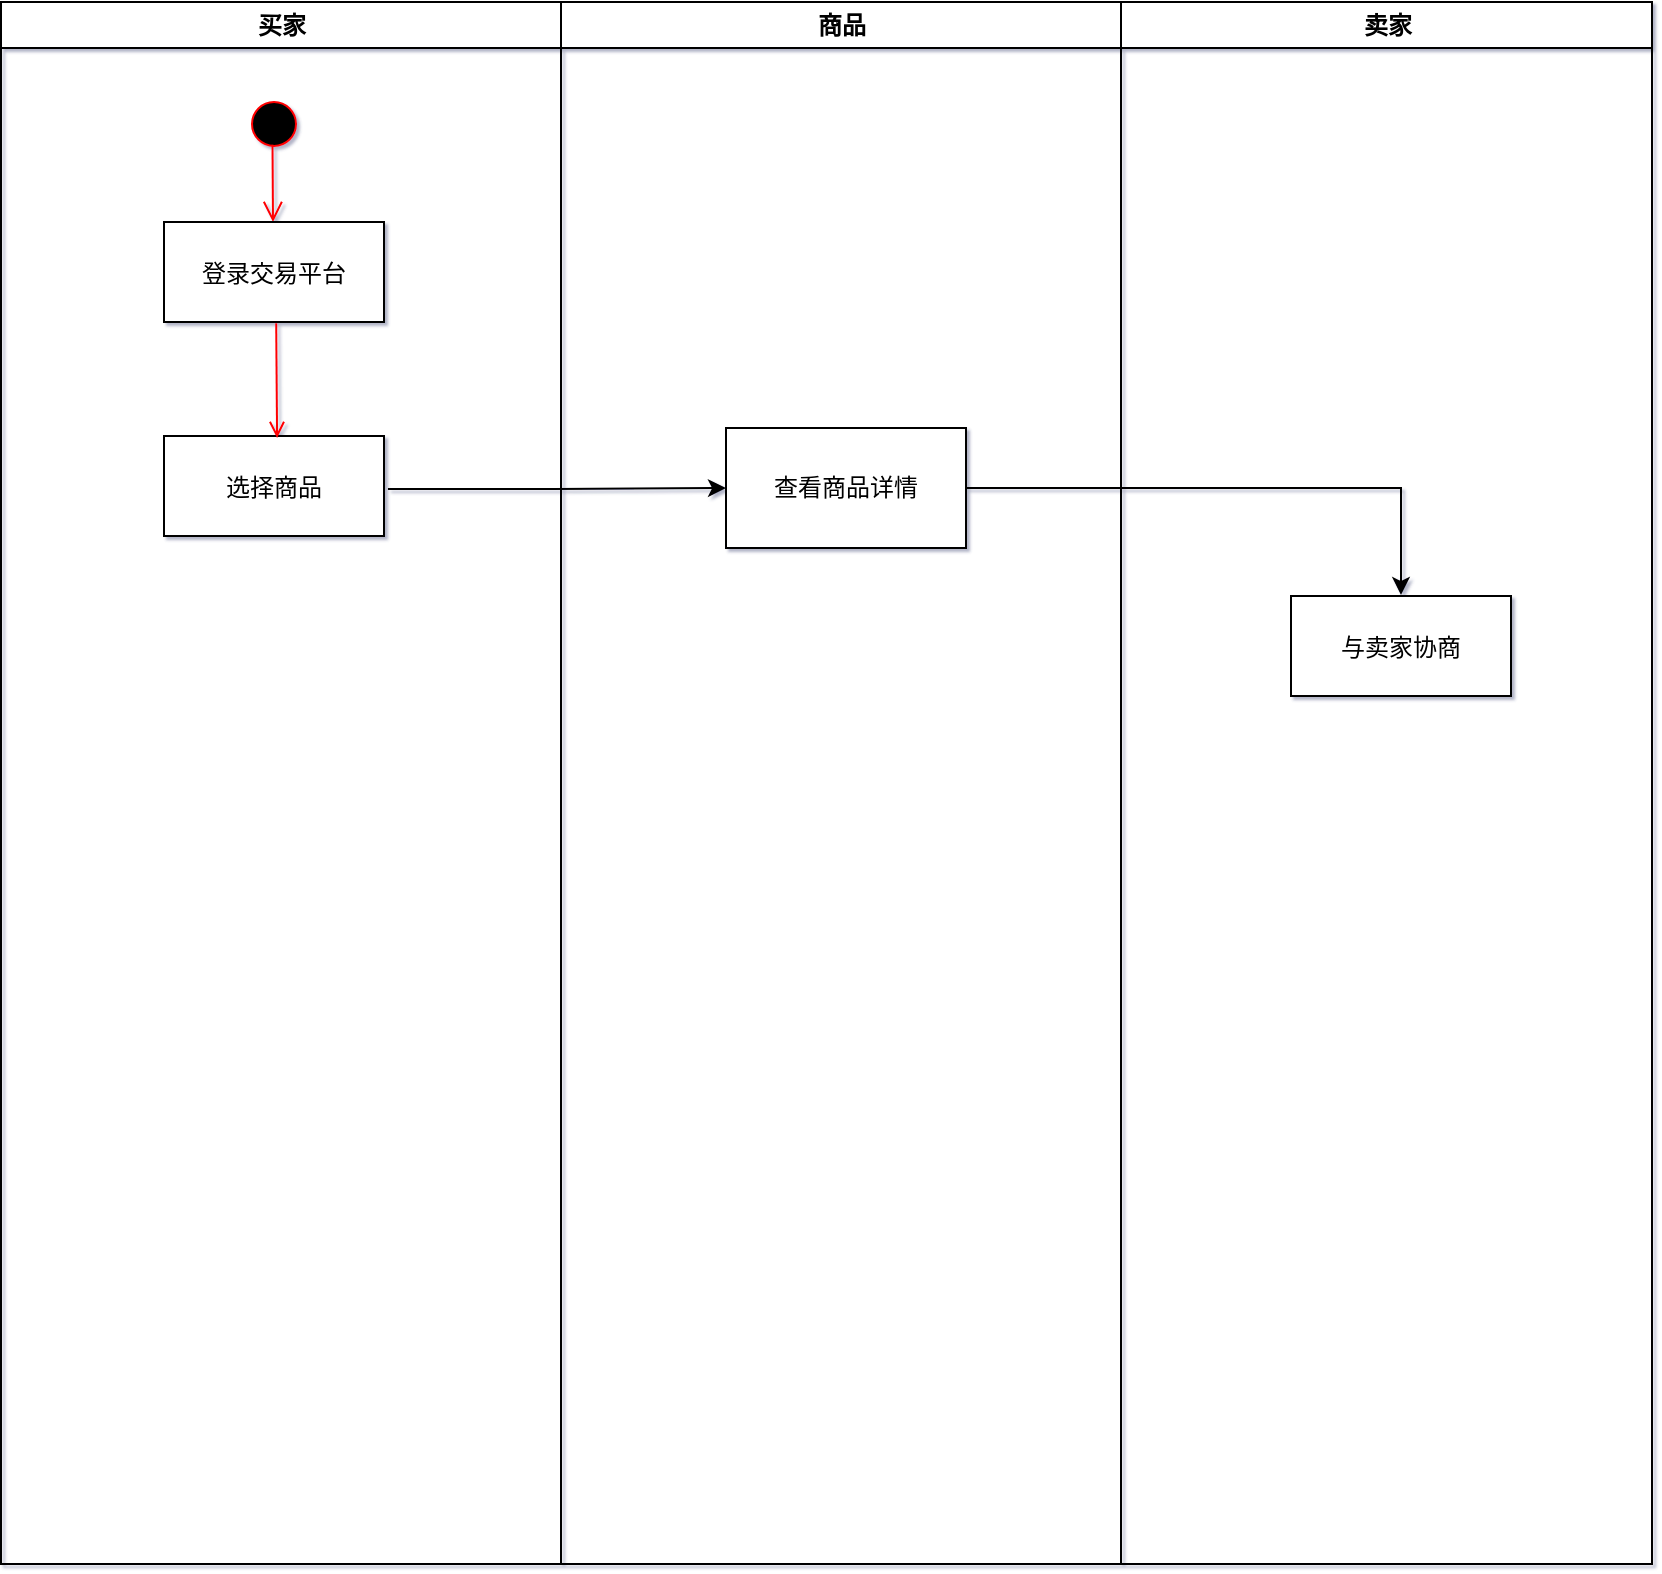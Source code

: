 <mxfile version="17.2.6" type="github">
  <diagram name="Page-1" id="e7e014a7-5840-1c2e-5031-d8a46d1fe8dd">
    <mxGraphModel dx="1420" dy="807" grid="0" gridSize="10" guides="1" tooltips="1" connect="1" arrows="1" fold="1" page="1" pageScale="1" pageWidth="1169" pageHeight="826" background="none" math="0" shadow="1">
      <root>
        <mxCell id="0" />
        <mxCell id="1" parent="0" />
        <mxCell id="2" value="买家" style="swimlane;whiteSpace=wrap;startSize=23;" parent="1" vertex="1">
          <mxGeometry x="164.5" y="128" width="280" height="781" as="geometry" />
        </mxCell>
        <mxCell id="5" value="" style="ellipse;shape=startState;fillColor=#000000;strokeColor=#ff0000;" parent="2" vertex="1">
          <mxGeometry x="121.5" y="46" width="30" height="30" as="geometry" />
        </mxCell>
        <mxCell id="6" value="" style="edgeStyle=elbowEdgeStyle;elbow=horizontal;verticalAlign=bottom;endArrow=open;endSize=8;strokeColor=#FF0000;endFill=1;rounded=0;exitX=0.475;exitY=0.844;exitDx=0;exitDy=0;exitPerimeter=0;" parent="2" source="5" target="7" edge="1">
          <mxGeometry x="121.5" y="40" as="geometry">
            <mxPoint x="136.5" y="110" as="targetPoint" />
          </mxGeometry>
        </mxCell>
        <mxCell id="7" value="登录交易平台" style="" parent="2" vertex="1">
          <mxGeometry x="81.5" y="110" width="110" height="50" as="geometry" />
        </mxCell>
        <mxCell id="8" value="选择商品" style="" parent="2" vertex="1">
          <mxGeometry x="81.5" y="217" width="110" height="50" as="geometry" />
        </mxCell>
        <mxCell id="9" value="" style="endArrow=open;strokeColor=#FF0000;endFill=1;rounded=0;entryX=0.514;entryY=0.02;entryDx=0;entryDy=0;entryPerimeter=0;exitX=0.51;exitY=1.013;exitDx=0;exitDy=0;exitPerimeter=0;" parent="2" source="7" target="8" edge="1">
          <mxGeometry relative="1" as="geometry">
            <mxPoint x="137" y="168" as="sourcePoint" />
            <mxPoint x="137" y="220" as="targetPoint" />
          </mxGeometry>
        </mxCell>
        <mxCell id="3" value="商品" style="swimlane;whiteSpace=wrap" parent="1" vertex="1">
          <mxGeometry x="444.5" y="128" width="280" height="781" as="geometry" />
        </mxCell>
        <mxCell id="66l9iURnwUuSYkUhyGDJ-41" value="查看商品详情" style="whiteSpace=wrap;html=1;" vertex="1" parent="3">
          <mxGeometry x="82.5" y="213" width="120" height="60" as="geometry" />
        </mxCell>
        <mxCell id="4" value="卖家" style="swimlane;whiteSpace=wrap" parent="1" vertex="1">
          <mxGeometry x="724.5" y="128" width="265.5" height="781" as="geometry" />
        </mxCell>
        <mxCell id="10" value="与卖家协商" style="" parent="4" vertex="1">
          <mxGeometry x="85" y="297" width="110" height="50" as="geometry" />
        </mxCell>
        <mxCell id="66l9iURnwUuSYkUhyGDJ-43" style="edgeStyle=orthogonalEdgeStyle;rounded=0;orthogonalLoop=1;jettySize=auto;html=1;exitX=1.018;exitY=0.529;exitDx=0;exitDy=0;exitPerimeter=0;" edge="1" parent="1" source="8" target="66l9iURnwUuSYkUhyGDJ-41">
          <mxGeometry relative="1" as="geometry" />
        </mxCell>
        <mxCell id="66l9iURnwUuSYkUhyGDJ-44" style="edgeStyle=orthogonalEdgeStyle;rounded=0;orthogonalLoop=1;jettySize=auto;html=1;entryX=0.5;entryY=-0.01;entryDx=0;entryDy=0;entryPerimeter=0;" edge="1" parent="1" source="66l9iURnwUuSYkUhyGDJ-41" target="10">
          <mxGeometry relative="1" as="geometry" />
        </mxCell>
      </root>
    </mxGraphModel>
  </diagram>
</mxfile>

